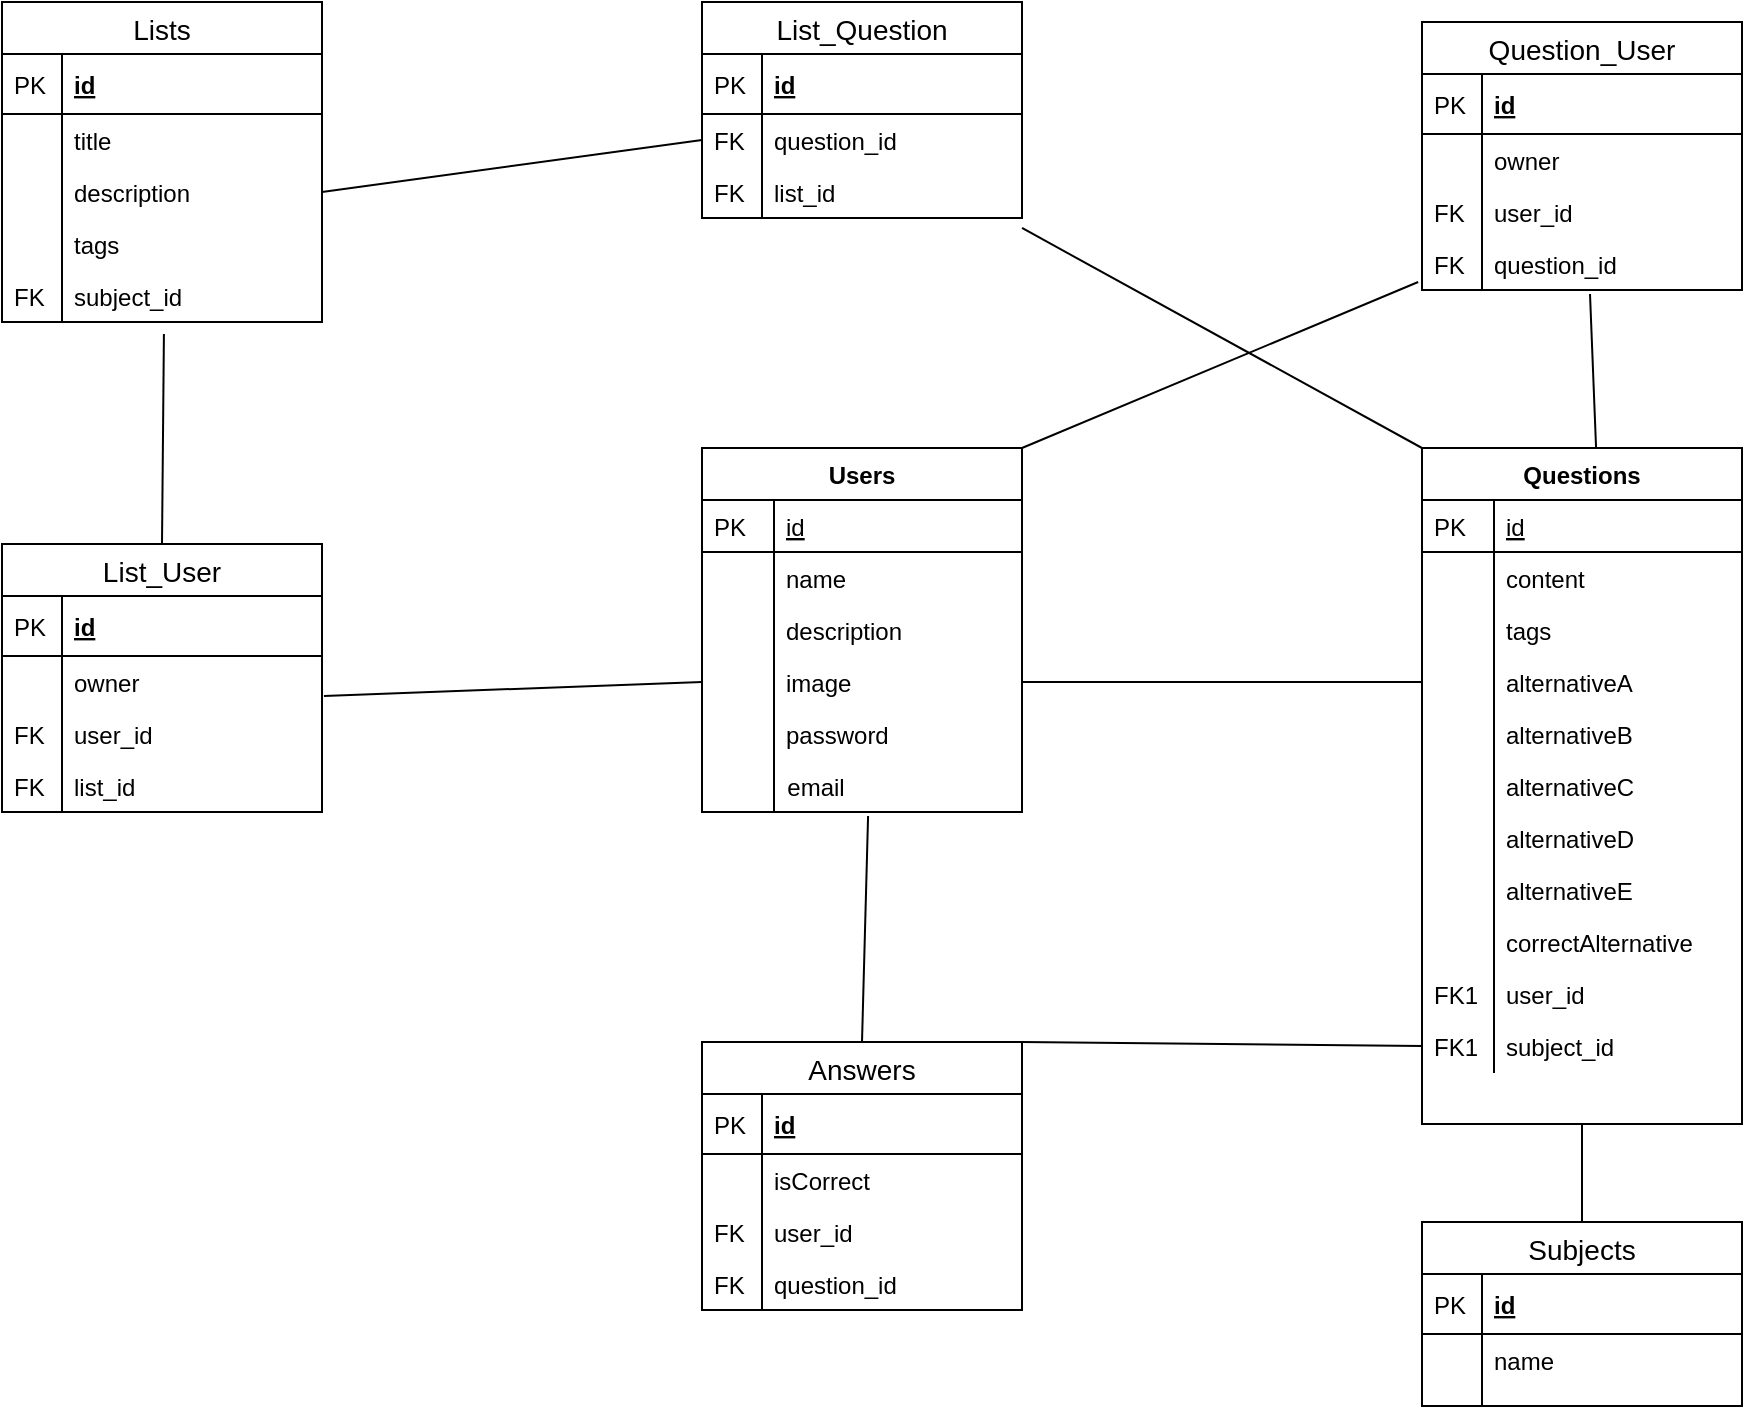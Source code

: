 <mxfile version="13.1.5" type="device"><diagram id="C5RBs43oDa-KdzZeNtuy" name="Page-1"><mxGraphModel dx="1662" dy="762" grid="1" gridSize="10" guides="1" tooltips="1" connect="1" arrows="1" fold="1" page="1" pageScale="1" pageWidth="1169" pageHeight="827" math="0" shadow="0"><root><mxCell id="WIyWlLk6GJQsqaUBKTNV-0"/><mxCell id="WIyWlLk6GJQsqaUBKTNV-1" parent="WIyWlLk6GJQsqaUBKTNV-0"/><mxCell id="l1kX9zANXot7L7hKDxYi-64" value="" style="endArrow=none;html=1;entryX=0;entryY=0.5;entryDx=0;entryDy=0;exitX=0.5;exitY=0;exitDx=0;exitDy=0;strokeColor=none;" parent="WIyWlLk6GJQsqaUBKTNV-1" source="zkfFHV4jXpPFQw0GAbJ--51" target="l1kX9zANXot7L7hKDxYi-34" edge="1"><mxGeometry width="50" height="50" relative="1" as="geometry"><mxPoint x="360" y="270" as="sourcePoint"/><mxPoint x="410" y="220" as="targetPoint"/><Array as="points"><mxPoint x="370" y="155"/></Array></mxGeometry></mxCell><mxCell id="zkfFHV4jXpPFQw0GAbJ--51" value="Users" style="swimlane;fontStyle=1;childLayout=stackLayout;horizontal=1;startSize=26;horizontalStack=0;resizeParent=1;resizeLast=0;collapsible=1;marginBottom=0;rounded=0;shadow=0;strokeWidth=1;" parent="WIyWlLk6GJQsqaUBKTNV-1" vertex="1"><mxGeometry x="500" y="323" width="160" height="182" as="geometry"><mxRectangle x="160" y="270" width="160" height="26" as="alternateBounds"/></mxGeometry></mxCell><mxCell id="zkfFHV4jXpPFQw0GAbJ--52" value="id" style="shape=partialRectangle;top=0;left=0;right=0;bottom=1;align=left;verticalAlign=top;fillColor=none;spacingLeft=40;spacingRight=4;overflow=hidden;rotatable=0;points=[[0,0.5],[1,0.5]];portConstraint=eastwest;dropTarget=0;rounded=0;shadow=0;strokeWidth=1;fontStyle=4" parent="zkfFHV4jXpPFQw0GAbJ--51" vertex="1"><mxGeometry y="26" width="160" height="26" as="geometry"/></mxCell><mxCell id="zkfFHV4jXpPFQw0GAbJ--53" value="PK" style="shape=partialRectangle;top=0;left=0;bottom=0;fillColor=none;align=left;verticalAlign=top;spacingLeft=4;spacingRight=4;overflow=hidden;rotatable=0;points=[];portConstraint=eastwest;part=1;" parent="zkfFHV4jXpPFQw0GAbJ--52" vertex="1" connectable="0"><mxGeometry width="36" height="26" as="geometry"/></mxCell><mxCell id="zkfFHV4jXpPFQw0GAbJ--54" value="name" style="shape=partialRectangle;top=0;left=0;right=0;bottom=0;align=left;verticalAlign=top;fillColor=none;spacingLeft=40;spacingRight=4;overflow=hidden;rotatable=0;points=[[0,0.5],[1,0.5]];portConstraint=eastwest;dropTarget=0;rounded=0;shadow=0;strokeWidth=1;" parent="zkfFHV4jXpPFQw0GAbJ--51" vertex="1"><mxGeometry y="52" width="160" height="26" as="geometry"/></mxCell><mxCell id="zkfFHV4jXpPFQw0GAbJ--55" value="" style="shape=partialRectangle;top=0;left=0;bottom=0;fillColor=none;align=left;verticalAlign=top;spacingLeft=4;spacingRight=4;overflow=hidden;rotatable=0;points=[];portConstraint=eastwest;part=1;" parent="zkfFHV4jXpPFQw0GAbJ--54" vertex="1" connectable="0"><mxGeometry width="36" height="26" as="geometry"/></mxCell><mxCell id="IZVUcr8gzQXQhe-Fr5r0-2" value="description" style="shape=partialRectangle;top=0;left=0;right=0;bottom=0;align=left;verticalAlign=top;fillColor=none;spacingLeft=40;spacingRight=4;overflow=hidden;rotatable=0;points=[[0,0.5],[1,0.5]];portConstraint=eastwest;dropTarget=0;rounded=0;shadow=0;strokeWidth=1;" parent="zkfFHV4jXpPFQw0GAbJ--51" vertex="1"><mxGeometry y="78" width="160" height="26" as="geometry"/></mxCell><mxCell id="IZVUcr8gzQXQhe-Fr5r0-3" value="" style="shape=partialRectangle;top=0;left=0;bottom=0;fillColor=none;align=left;verticalAlign=top;spacingLeft=4;spacingRight=4;overflow=hidden;rotatable=0;points=[];portConstraint=eastwest;part=1;" parent="IZVUcr8gzQXQhe-Fr5r0-2" vertex="1" connectable="0"><mxGeometry width="36" height="26" as="geometry"/></mxCell><mxCell id="IZVUcr8gzQXQhe-Fr5r0-4" value="image&#10;" style="shape=partialRectangle;top=0;left=0;right=0;bottom=0;align=left;verticalAlign=top;fillColor=none;spacingLeft=40;spacingRight=4;overflow=hidden;rotatable=0;points=[[0,0.5],[1,0.5]];portConstraint=eastwest;dropTarget=0;rounded=0;shadow=0;strokeWidth=1;" parent="zkfFHV4jXpPFQw0GAbJ--51" vertex="1"><mxGeometry y="104" width="160" height="26" as="geometry"/></mxCell><mxCell id="IZVUcr8gzQXQhe-Fr5r0-5" value="" style="shape=partialRectangle;top=0;left=0;bottom=0;fillColor=none;align=left;verticalAlign=top;spacingLeft=4;spacingRight=4;overflow=hidden;rotatable=0;points=[];portConstraint=eastwest;part=1;" parent="IZVUcr8gzQXQhe-Fr5r0-4" vertex="1" connectable="0"><mxGeometry width="36" height="26" as="geometry"/></mxCell><mxCell id="IZVUcr8gzQXQhe-Fr5r0-0" value="password" style="shape=partialRectangle;top=0;left=0;right=0;bottom=0;align=left;verticalAlign=top;fillColor=none;spacingLeft=40;spacingRight=4;overflow=hidden;rotatable=0;points=[[0,0.5],[1,0.5]];portConstraint=eastwest;dropTarget=0;rounded=0;shadow=0;strokeWidth=1;" parent="zkfFHV4jXpPFQw0GAbJ--51" vertex="1"><mxGeometry y="130" width="160" height="26" as="geometry"/></mxCell><mxCell id="IZVUcr8gzQXQhe-Fr5r0-1" value="" style="shape=partialRectangle;top=0;left=0;bottom=0;fillColor=none;align=left;verticalAlign=top;spacingLeft=4;spacingRight=4;overflow=hidden;rotatable=0;points=[];portConstraint=eastwest;part=1;" parent="IZVUcr8gzQXQhe-Fr5r0-0" vertex="1" connectable="0"><mxGeometry width="36" height="26" as="geometry"/></mxCell><mxCell id="l1kX9zANXot7L7hKDxYi-11" value="  email&#10;" style="shape=partialRectangle;top=0;left=0;right=0;bottom=0;align=left;verticalAlign=top;fillColor=none;spacingLeft=34;spacingRight=4;overflow=hidden;rotatable=0;points=[[0,0.5],[1,0.5]];portConstraint=eastwest;dropTarget=0;fontSize=12;" parent="zkfFHV4jXpPFQw0GAbJ--51" vertex="1"><mxGeometry y="156" width="160" height="26" as="geometry"/></mxCell><mxCell id="l1kX9zANXot7L7hKDxYi-12" value="" style="shape=partialRectangle;top=0;left=0;bottom=0;fillColor=none;align=left;verticalAlign=top;spacingLeft=4;spacingRight=4;overflow=hidden;rotatable=0;points=[];portConstraint=eastwest;part=1;fontSize=12;" parent="l1kX9zANXot7L7hKDxYi-11" vertex="1" connectable="0"><mxGeometry width="36" height="26" as="geometry"/></mxCell><mxCell id="zkfFHV4jXpPFQw0GAbJ--56" value="Questions" style="swimlane;fontStyle=1;childLayout=stackLayout;horizontal=1;startSize=26;horizontalStack=0;resizeParent=1;resizeLast=0;collapsible=1;marginBottom=0;rounded=0;shadow=0;strokeWidth=1;" parent="WIyWlLk6GJQsqaUBKTNV-1" vertex="1"><mxGeometry x="860" y="323" width="160" height="338" as="geometry"><mxRectangle x="400" y="270" width="160" height="26" as="alternateBounds"/></mxGeometry></mxCell><mxCell id="zkfFHV4jXpPFQw0GAbJ--57" value="id&#10;" style="shape=partialRectangle;top=0;left=0;right=0;bottom=1;align=left;verticalAlign=top;fillColor=none;spacingLeft=40;spacingRight=4;overflow=hidden;rotatable=0;points=[[0,0.5],[1,0.5]];portConstraint=eastwest;dropTarget=0;rounded=0;shadow=0;strokeWidth=1;fontStyle=4" parent="zkfFHV4jXpPFQw0GAbJ--56" vertex="1"><mxGeometry y="26" width="160" height="26" as="geometry"/></mxCell><mxCell id="zkfFHV4jXpPFQw0GAbJ--58" value="PK" style="shape=partialRectangle;top=0;left=0;bottom=0;fillColor=none;align=left;verticalAlign=top;spacingLeft=4;spacingRight=4;overflow=hidden;rotatable=0;points=[];portConstraint=eastwest;part=1;" parent="zkfFHV4jXpPFQw0GAbJ--57" vertex="1" connectable="0"><mxGeometry width="36" height="26" as="geometry"/></mxCell><mxCell id="l1kX9zANXot7L7hKDxYi-13" value="content&#10;" style="shape=partialRectangle;top=0;left=0;right=0;bottom=0;align=left;verticalAlign=top;fillColor=none;spacingLeft=40;spacingRight=4;overflow=hidden;rotatable=0;points=[[0,0.5],[1,0.5]];portConstraint=eastwest;dropTarget=0;rounded=0;shadow=0;strokeWidth=1;" parent="zkfFHV4jXpPFQw0GAbJ--56" vertex="1"><mxGeometry y="52" width="160" height="26" as="geometry"/></mxCell><mxCell id="l1kX9zANXot7L7hKDxYi-14" value="" style="shape=partialRectangle;top=0;left=0;bottom=0;fillColor=none;align=left;verticalAlign=top;spacingLeft=4;spacingRight=4;overflow=hidden;rotatable=0;points=[];portConstraint=eastwest;part=1;" parent="l1kX9zANXot7L7hKDxYi-13" vertex="1" connectable="0"><mxGeometry width="36" height="26" as="geometry"/></mxCell><mxCell id="l1kX9zANXot7L7hKDxYi-83" value="tags" style="shape=partialRectangle;top=0;left=0;right=0;bottom=0;align=left;verticalAlign=top;fillColor=none;spacingLeft=40;spacingRight=4;overflow=hidden;rotatable=0;points=[[0,0.5],[1,0.5]];portConstraint=eastwest;dropTarget=0;rounded=0;shadow=0;strokeWidth=1;" parent="zkfFHV4jXpPFQw0GAbJ--56" vertex="1"><mxGeometry y="78" width="160" height="26" as="geometry"/></mxCell><mxCell id="l1kX9zANXot7L7hKDxYi-84" value="" style="shape=partialRectangle;top=0;left=0;bottom=0;fillColor=none;align=left;verticalAlign=top;spacingLeft=4;spacingRight=4;overflow=hidden;rotatable=0;points=[];portConstraint=eastwest;part=1;" parent="l1kX9zANXot7L7hKDxYi-83" vertex="1" connectable="0"><mxGeometry width="36" height="26" as="geometry"/></mxCell><mxCell id="l1kX9zANXot7L7hKDxYi-15" value="alternativeA&#10;" style="shape=partialRectangle;top=0;left=0;right=0;bottom=0;align=left;verticalAlign=top;fillColor=none;spacingLeft=40;spacingRight=4;overflow=hidden;rotatable=0;points=[[0,0.5],[1,0.5]];portConstraint=eastwest;dropTarget=0;rounded=0;shadow=0;strokeWidth=1;" parent="zkfFHV4jXpPFQw0GAbJ--56" vertex="1"><mxGeometry y="104" width="160" height="26" as="geometry"/></mxCell><mxCell id="l1kX9zANXot7L7hKDxYi-16" value="" style="shape=partialRectangle;top=0;left=0;bottom=0;fillColor=none;align=left;verticalAlign=top;spacingLeft=4;spacingRight=4;overflow=hidden;rotatable=0;points=[];portConstraint=eastwest;part=1;" parent="l1kX9zANXot7L7hKDxYi-15" vertex="1" connectable="0"><mxGeometry width="36" height="26" as="geometry"/></mxCell><mxCell id="l1kX9zANXot7L7hKDxYi-17" value="alternativeB&#10;&#10;" style="shape=partialRectangle;top=0;left=0;right=0;bottom=0;align=left;verticalAlign=top;fillColor=none;spacingLeft=40;spacingRight=4;overflow=hidden;rotatable=0;points=[[0,0.5],[1,0.5]];portConstraint=eastwest;dropTarget=0;rounded=0;shadow=0;strokeWidth=1;" parent="zkfFHV4jXpPFQw0GAbJ--56" vertex="1"><mxGeometry y="130" width="160" height="26" as="geometry"/></mxCell><mxCell id="l1kX9zANXot7L7hKDxYi-18" value="" style="shape=partialRectangle;top=0;left=0;bottom=0;fillColor=none;align=left;verticalAlign=top;spacingLeft=4;spacingRight=4;overflow=hidden;rotatable=0;points=[];portConstraint=eastwest;part=1;" parent="l1kX9zANXot7L7hKDxYi-17" vertex="1" connectable="0"><mxGeometry width="36" height="26" as="geometry"/></mxCell><mxCell id="l1kX9zANXot7L7hKDxYi-19" value="alternativeC&#10;" style="shape=partialRectangle;top=0;left=0;right=0;bottom=0;align=left;verticalAlign=top;fillColor=none;spacingLeft=40;spacingRight=4;overflow=hidden;rotatable=0;points=[[0,0.5],[1,0.5]];portConstraint=eastwest;dropTarget=0;rounded=0;shadow=0;strokeWidth=1;" parent="zkfFHV4jXpPFQw0GAbJ--56" vertex="1"><mxGeometry y="156" width="160" height="26" as="geometry"/></mxCell><mxCell id="l1kX9zANXot7L7hKDxYi-20" value="" style="shape=partialRectangle;top=0;left=0;bottom=0;fillColor=none;align=left;verticalAlign=top;spacingLeft=4;spacingRight=4;overflow=hidden;rotatable=0;points=[];portConstraint=eastwest;part=1;" parent="l1kX9zANXot7L7hKDxYi-19" vertex="1" connectable="0"><mxGeometry width="36" height="26" as="geometry"/></mxCell><mxCell id="l1kX9zANXot7L7hKDxYi-21" value="alternativeD&#10;&#10;" style="shape=partialRectangle;top=0;left=0;right=0;bottom=0;align=left;verticalAlign=top;fillColor=none;spacingLeft=40;spacingRight=4;overflow=hidden;rotatable=0;points=[[0,0.5],[1,0.5]];portConstraint=eastwest;dropTarget=0;rounded=0;shadow=0;strokeWidth=1;" parent="zkfFHV4jXpPFQw0GAbJ--56" vertex="1"><mxGeometry y="182" width="160" height="26" as="geometry"/></mxCell><mxCell id="l1kX9zANXot7L7hKDxYi-22" value="" style="shape=partialRectangle;top=0;left=0;bottom=0;fillColor=none;align=left;verticalAlign=top;spacingLeft=4;spacingRight=4;overflow=hidden;rotatable=0;points=[];portConstraint=eastwest;part=1;" parent="l1kX9zANXot7L7hKDxYi-21" vertex="1" connectable="0"><mxGeometry width="36" height="26" as="geometry"/></mxCell><mxCell id="l1kX9zANXot7L7hKDxYi-23" value="alternativeE&#10;&#10;" style="shape=partialRectangle;top=0;left=0;right=0;bottom=0;align=left;verticalAlign=top;fillColor=none;spacingLeft=40;spacingRight=4;overflow=hidden;rotatable=0;points=[[0,0.5],[1,0.5]];portConstraint=eastwest;dropTarget=0;rounded=0;shadow=0;strokeWidth=1;" parent="zkfFHV4jXpPFQw0GAbJ--56" vertex="1"><mxGeometry y="208" width="160" height="26" as="geometry"/></mxCell><mxCell id="l1kX9zANXot7L7hKDxYi-24" value="" style="shape=partialRectangle;top=0;left=0;bottom=0;fillColor=none;align=left;verticalAlign=top;spacingLeft=4;spacingRight=4;overflow=hidden;rotatable=0;points=[];portConstraint=eastwest;part=1;" parent="l1kX9zANXot7L7hKDxYi-23" vertex="1" connectable="0"><mxGeometry width="36" height="26" as="geometry"/></mxCell><mxCell id="l1kX9zANXot7L7hKDxYi-25" value="correctAlternative&#10;" style="shape=partialRectangle;top=0;left=0;right=0;bottom=0;align=left;verticalAlign=top;fillColor=none;spacingLeft=40;spacingRight=4;overflow=hidden;rotatable=0;points=[[0,0.5],[1,0.5]];portConstraint=eastwest;dropTarget=0;rounded=0;shadow=0;strokeWidth=1;" parent="zkfFHV4jXpPFQw0GAbJ--56" vertex="1"><mxGeometry y="234" width="160" height="26" as="geometry"/></mxCell><mxCell id="l1kX9zANXot7L7hKDxYi-26" value="" style="shape=partialRectangle;top=0;left=0;bottom=0;fillColor=none;align=left;verticalAlign=top;spacingLeft=4;spacingRight=4;overflow=hidden;rotatable=0;points=[];portConstraint=eastwest;part=1;" parent="l1kX9zANXot7L7hKDxYi-25" vertex="1" connectable="0"><mxGeometry width="36" height="26" as="geometry"/></mxCell><mxCell id="zkfFHV4jXpPFQw0GAbJ--59" value="user_id&#10;" style="shape=partialRectangle;top=0;left=0;right=0;bottom=0;align=left;verticalAlign=top;fillColor=none;spacingLeft=40;spacingRight=4;overflow=hidden;rotatable=0;points=[[0,0.5],[1,0.5]];portConstraint=eastwest;dropTarget=0;rounded=0;shadow=0;strokeWidth=1;" parent="zkfFHV4jXpPFQw0GAbJ--56" vertex="1"><mxGeometry y="260" width="160" height="26" as="geometry"/></mxCell><mxCell id="zkfFHV4jXpPFQw0GAbJ--60" value="FK1" style="shape=partialRectangle;top=0;left=0;bottom=0;fillColor=none;align=left;verticalAlign=top;spacingLeft=4;spacingRight=4;overflow=hidden;rotatable=0;points=[];portConstraint=eastwest;part=1;" parent="zkfFHV4jXpPFQw0GAbJ--59" vertex="1" connectable="0"><mxGeometry width="36" height="26" as="geometry"/></mxCell><mxCell id="l1kX9zANXot7L7hKDxYi-49" value="subject_id&#10;" style="shape=partialRectangle;top=0;left=0;right=0;bottom=0;align=left;verticalAlign=top;fillColor=none;spacingLeft=40;spacingRight=4;overflow=hidden;rotatable=0;points=[[0,0.5],[1,0.5]];portConstraint=eastwest;dropTarget=0;rounded=0;shadow=0;strokeWidth=1;" parent="zkfFHV4jXpPFQw0GAbJ--56" vertex="1"><mxGeometry y="286" width="160" height="26" as="geometry"/></mxCell><mxCell id="l1kX9zANXot7L7hKDxYi-50" value="FK1" style="shape=partialRectangle;top=0;left=0;bottom=0;fillColor=none;align=left;verticalAlign=top;spacingLeft=4;spacingRight=4;overflow=hidden;rotatable=0;points=[];portConstraint=eastwest;part=1;" parent="l1kX9zANXot7L7hKDxYi-49" vertex="1" connectable="0"><mxGeometry width="36" height="26" as="geometry"/></mxCell><mxCell id="l1kX9zANXot7L7hKDxYi-38" value="Subjects" style="swimlane;fontStyle=0;childLayout=stackLayout;horizontal=1;startSize=26;horizontalStack=0;resizeParent=1;resizeParentMax=0;resizeLast=0;collapsible=1;marginBottom=0;align=center;fontSize=14;" parent="WIyWlLk6GJQsqaUBKTNV-1" vertex="1"><mxGeometry x="860" y="710" width="160" height="92" as="geometry"><mxRectangle x="150" y="480" width="90" height="26" as="alternateBounds"/></mxGeometry></mxCell><mxCell id="l1kX9zANXot7L7hKDxYi-39" value="id" style="shape=partialRectangle;top=0;left=0;right=0;bottom=1;align=left;verticalAlign=middle;fillColor=none;spacingLeft=34;spacingRight=4;overflow=hidden;rotatable=0;points=[[0,0.5],[1,0.5]];portConstraint=eastwest;dropTarget=0;fontStyle=5;fontSize=12;" parent="l1kX9zANXot7L7hKDxYi-38" vertex="1"><mxGeometry y="26" width="160" height="30" as="geometry"/></mxCell><mxCell id="l1kX9zANXot7L7hKDxYi-40" value="PK" style="shape=partialRectangle;top=0;left=0;bottom=0;fillColor=none;align=left;verticalAlign=middle;spacingLeft=4;spacingRight=4;overflow=hidden;rotatable=0;points=[];portConstraint=eastwest;part=1;fontSize=12;" parent="l1kX9zANXot7L7hKDxYi-39" vertex="1" connectable="0"><mxGeometry width="30" height="30" as="geometry"/></mxCell><mxCell id="l1kX9zANXot7L7hKDxYi-41" value="name" style="shape=partialRectangle;top=0;left=0;right=0;bottom=0;align=left;verticalAlign=top;fillColor=none;spacingLeft=34;spacingRight=4;overflow=hidden;rotatable=0;points=[[0,0.5],[1,0.5]];portConstraint=eastwest;dropTarget=0;fontSize=12;" parent="l1kX9zANXot7L7hKDxYi-38" vertex="1"><mxGeometry y="56" width="160" height="26" as="geometry"/></mxCell><mxCell id="l1kX9zANXot7L7hKDxYi-42" value="" style="shape=partialRectangle;top=0;left=0;bottom=0;fillColor=none;align=left;verticalAlign=top;spacingLeft=4;spacingRight=4;overflow=hidden;rotatable=0;points=[];portConstraint=eastwest;part=1;fontSize=12;" parent="l1kX9zANXot7L7hKDxYi-41" vertex="1" connectable="0"><mxGeometry width="30" height="26" as="geometry"/></mxCell><mxCell id="l1kX9zANXot7L7hKDxYi-47" value="" style="shape=partialRectangle;top=0;left=0;right=0;bottom=0;align=left;verticalAlign=top;fillColor=none;spacingLeft=34;spacingRight=4;overflow=hidden;rotatable=0;points=[[0,0.5],[1,0.5]];portConstraint=eastwest;dropTarget=0;fontSize=12;" parent="l1kX9zANXot7L7hKDxYi-38" vertex="1"><mxGeometry y="82" width="160" height="10" as="geometry"/></mxCell><mxCell id="l1kX9zANXot7L7hKDxYi-48" value="" style="shape=partialRectangle;top=0;left=0;bottom=0;fillColor=none;align=left;verticalAlign=top;spacingLeft=4;spacingRight=4;overflow=hidden;rotatable=0;points=[];portConstraint=eastwest;part=1;fontSize=12;" parent="l1kX9zANXot7L7hKDxYi-47" vertex="1" connectable="0"><mxGeometry width="30" height="10" as="geometry"/></mxCell><mxCell id="l1kX9zANXot7L7hKDxYi-27" value="Lists" style="swimlane;fontStyle=0;childLayout=stackLayout;horizontal=1;startSize=26;horizontalStack=0;resizeParent=1;resizeParentMax=0;resizeLast=0;collapsible=1;marginBottom=0;align=center;fontSize=14;" parent="WIyWlLk6GJQsqaUBKTNV-1" vertex="1"><mxGeometry x="150" y="100" width="160" height="160" as="geometry"><mxRectangle x="400" y="50" width="60" height="26" as="alternateBounds"/></mxGeometry></mxCell><mxCell id="l1kX9zANXot7L7hKDxYi-28" value="id" style="shape=partialRectangle;top=0;left=0;right=0;bottom=1;align=left;verticalAlign=middle;fillColor=none;spacingLeft=34;spacingRight=4;overflow=hidden;rotatable=0;points=[[0,0.5],[1,0.5]];portConstraint=eastwest;dropTarget=0;fontStyle=5;fontSize=12;" parent="l1kX9zANXot7L7hKDxYi-27" vertex="1"><mxGeometry y="26" width="160" height="30" as="geometry"/></mxCell><mxCell id="l1kX9zANXot7L7hKDxYi-29" value="PK" style="shape=partialRectangle;top=0;left=0;bottom=0;fillColor=none;align=left;verticalAlign=middle;spacingLeft=4;spacingRight=4;overflow=hidden;rotatable=0;points=[];portConstraint=eastwest;part=1;fontSize=12;" parent="l1kX9zANXot7L7hKDxYi-28" vertex="1" connectable="0"><mxGeometry width="30" height="30" as="geometry"/></mxCell><mxCell id="l1kX9zANXot7L7hKDxYi-32" value="title" style="shape=partialRectangle;top=0;left=0;right=0;bottom=0;align=left;verticalAlign=top;fillColor=none;spacingLeft=34;spacingRight=4;overflow=hidden;rotatable=0;points=[[0,0.5],[1,0.5]];portConstraint=eastwest;dropTarget=0;fontSize=12;" parent="l1kX9zANXot7L7hKDxYi-27" vertex="1"><mxGeometry y="56" width="160" height="26" as="geometry"/></mxCell><mxCell id="l1kX9zANXot7L7hKDxYi-33" value="" style="shape=partialRectangle;top=0;left=0;bottom=0;fillColor=none;align=left;verticalAlign=top;spacingLeft=4;spacingRight=4;overflow=hidden;rotatable=0;points=[];portConstraint=eastwest;part=1;fontSize=12;" parent="l1kX9zANXot7L7hKDxYi-32" vertex="1" connectable="0"><mxGeometry width="30" height="26" as="geometry"/></mxCell><mxCell id="l1kX9zANXot7L7hKDxYi-34" value="description" style="shape=partialRectangle;top=0;left=0;right=0;bottom=0;align=left;verticalAlign=top;fillColor=none;spacingLeft=34;spacingRight=4;overflow=hidden;rotatable=0;points=[[0,0.5],[1,0.5]];portConstraint=eastwest;dropTarget=0;fontSize=12;" parent="l1kX9zANXot7L7hKDxYi-27" vertex="1"><mxGeometry y="82" width="160" height="26" as="geometry"/></mxCell><mxCell id="l1kX9zANXot7L7hKDxYi-35" value="" style="shape=partialRectangle;top=0;left=0;bottom=0;fillColor=none;align=left;verticalAlign=top;spacingLeft=4;spacingRight=4;overflow=hidden;rotatable=0;points=[];portConstraint=eastwest;part=1;fontSize=12;" parent="l1kX9zANXot7L7hKDxYi-34" vertex="1" connectable="0"><mxGeometry width="30" height="26" as="geometry"/></mxCell><mxCell id="l1kX9zANXot7L7hKDxYi-81" value="tags" style="shape=partialRectangle;top=0;left=0;right=0;bottom=0;align=left;verticalAlign=top;fillColor=none;spacingLeft=34;spacingRight=4;overflow=hidden;rotatable=0;points=[[0,0.5],[1,0.5]];portConstraint=eastwest;dropTarget=0;fontSize=12;" parent="l1kX9zANXot7L7hKDxYi-27" vertex="1"><mxGeometry y="108" width="160" height="26" as="geometry"/></mxCell><mxCell id="l1kX9zANXot7L7hKDxYi-82" value="" style="shape=partialRectangle;top=0;left=0;bottom=0;fillColor=none;align=left;verticalAlign=top;spacingLeft=4;spacingRight=4;overflow=hidden;rotatable=0;points=[];portConstraint=eastwest;part=1;fontSize=12;" parent="l1kX9zANXot7L7hKDxYi-81" vertex="1" connectable="0"><mxGeometry width="30" height="26" as="geometry"/></mxCell><mxCell id="l1kX9zANXot7L7hKDxYi-53" value="subject_id" style="shape=partialRectangle;top=0;left=0;right=0;bottom=0;align=left;verticalAlign=top;fillColor=none;spacingLeft=34;spacingRight=4;overflow=hidden;rotatable=0;points=[[0,0.5],[1,0.5]];portConstraint=eastwest;dropTarget=0;fontSize=12;" parent="l1kX9zANXot7L7hKDxYi-27" vertex="1"><mxGeometry y="134" width="160" height="26" as="geometry"/></mxCell><mxCell id="l1kX9zANXot7L7hKDxYi-54" value="FK" style="shape=partialRectangle;top=0;left=0;bottom=0;fillColor=none;align=left;verticalAlign=top;spacingLeft=4;spacingRight=4;overflow=hidden;rotatable=0;points=[];portConstraint=eastwest;part=1;fontSize=12;" parent="l1kX9zANXot7L7hKDxYi-53" vertex="1" connectable="0"><mxGeometry width="30" height="26" as="geometry"/></mxCell><mxCell id="IZVUcr8gzQXQhe-Fr5r0-32" value="Question_User" style="swimlane;fontStyle=0;childLayout=stackLayout;horizontal=1;startSize=26;horizontalStack=0;resizeParent=1;resizeParentMax=0;resizeLast=0;collapsible=1;marginBottom=0;align=center;fontSize=14;" parent="WIyWlLk6GJQsqaUBKTNV-1" vertex="1"><mxGeometry x="860" y="110" width="160" height="134" as="geometry"><mxRectangle x="400" y="50" width="60" height="26" as="alternateBounds"/></mxGeometry></mxCell><mxCell id="IZVUcr8gzQXQhe-Fr5r0-33" value="id" style="shape=partialRectangle;top=0;left=0;right=0;bottom=1;align=left;verticalAlign=middle;fillColor=none;spacingLeft=34;spacingRight=4;overflow=hidden;rotatable=0;points=[[0,0.5],[1,0.5]];portConstraint=eastwest;dropTarget=0;fontStyle=5;fontSize=12;" parent="IZVUcr8gzQXQhe-Fr5r0-32" vertex="1"><mxGeometry y="26" width="160" height="30" as="geometry"/></mxCell><mxCell id="IZVUcr8gzQXQhe-Fr5r0-34" value="PK" style="shape=partialRectangle;top=0;left=0;bottom=0;fillColor=none;align=left;verticalAlign=middle;spacingLeft=4;spacingRight=4;overflow=hidden;rotatable=0;points=[];portConstraint=eastwest;part=1;fontSize=12;" parent="IZVUcr8gzQXQhe-Fr5r0-33" vertex="1" connectable="0"><mxGeometry width="30" height="30" as="geometry"/></mxCell><mxCell id="IZVUcr8gzQXQhe-Fr5r0-35" value="owner" style="shape=partialRectangle;top=0;left=0;right=0;bottom=0;align=left;verticalAlign=top;fillColor=none;spacingLeft=34;spacingRight=4;overflow=hidden;rotatable=0;points=[[0,0.5],[1,0.5]];portConstraint=eastwest;dropTarget=0;fontSize=12;" parent="IZVUcr8gzQXQhe-Fr5r0-32" vertex="1"><mxGeometry y="56" width="160" height="26" as="geometry"/></mxCell><mxCell id="IZVUcr8gzQXQhe-Fr5r0-36" value="" style="shape=partialRectangle;top=0;left=0;bottom=0;fillColor=none;align=left;verticalAlign=top;spacingLeft=4;spacingRight=4;overflow=hidden;rotatable=0;points=[];portConstraint=eastwest;part=1;fontSize=12;" parent="IZVUcr8gzQXQhe-Fr5r0-35" vertex="1" connectable="0"><mxGeometry width="30" height="26" as="geometry"/></mxCell><mxCell id="IZVUcr8gzQXQhe-Fr5r0-37" value="user_id" style="shape=partialRectangle;top=0;left=0;right=0;bottom=0;align=left;verticalAlign=top;fillColor=none;spacingLeft=34;spacingRight=4;overflow=hidden;rotatable=0;points=[[0,0.5],[1,0.5]];portConstraint=eastwest;dropTarget=0;fontSize=12;" parent="IZVUcr8gzQXQhe-Fr5r0-32" vertex="1"><mxGeometry y="82" width="160" height="26" as="geometry"/></mxCell><mxCell id="IZVUcr8gzQXQhe-Fr5r0-38" value="FK" style="shape=partialRectangle;top=0;left=0;bottom=0;fillColor=none;align=left;verticalAlign=top;spacingLeft=4;spacingRight=4;overflow=hidden;rotatable=0;points=[];portConstraint=eastwest;part=1;fontSize=12;" parent="IZVUcr8gzQXQhe-Fr5r0-37" vertex="1" connectable="0"><mxGeometry width="30" height="26" as="geometry"/></mxCell><mxCell id="IZVUcr8gzQXQhe-Fr5r0-39" value="question_id" style="shape=partialRectangle;top=0;left=0;right=0;bottom=0;align=left;verticalAlign=top;fillColor=none;spacingLeft=34;spacingRight=4;overflow=hidden;rotatable=0;points=[[0,0.5],[1,0.5]];portConstraint=eastwest;dropTarget=0;fontSize=12;" parent="IZVUcr8gzQXQhe-Fr5r0-32" vertex="1"><mxGeometry y="108" width="160" height="26" as="geometry"/></mxCell><mxCell id="IZVUcr8gzQXQhe-Fr5r0-40" value="FK" style="shape=partialRectangle;top=0;left=0;bottom=0;fillColor=none;align=left;verticalAlign=top;spacingLeft=4;spacingRight=4;overflow=hidden;rotatable=0;points=[];portConstraint=eastwest;part=1;fontSize=12;" parent="IZVUcr8gzQXQhe-Fr5r0-39" vertex="1" connectable="0"><mxGeometry width="30" height="26" as="geometry"/></mxCell><mxCell id="l1kX9zANXot7L7hKDxYi-68" value="List_Question" style="swimlane;fontStyle=0;childLayout=stackLayout;horizontal=1;startSize=26;horizontalStack=0;resizeParent=1;resizeParentMax=0;resizeLast=0;collapsible=1;marginBottom=0;align=center;fontSize=14;" parent="WIyWlLk6GJQsqaUBKTNV-1" vertex="1"><mxGeometry x="500" y="100" width="160" height="108" as="geometry"><mxRectangle x="110" y="280" width="60" height="26" as="alternateBounds"/></mxGeometry></mxCell><mxCell id="l1kX9zANXot7L7hKDxYi-69" value="id" style="shape=partialRectangle;top=0;left=0;right=0;bottom=1;align=left;verticalAlign=middle;fillColor=none;spacingLeft=34;spacingRight=4;overflow=hidden;rotatable=0;points=[[0,0.5],[1,0.5]];portConstraint=eastwest;dropTarget=0;fontStyle=5;fontSize=12;" parent="l1kX9zANXot7L7hKDxYi-68" vertex="1"><mxGeometry y="26" width="160" height="30" as="geometry"/></mxCell><mxCell id="l1kX9zANXot7L7hKDxYi-70" value="PK" style="shape=partialRectangle;top=0;left=0;bottom=0;fillColor=none;align=left;verticalAlign=middle;spacingLeft=4;spacingRight=4;overflow=hidden;rotatable=0;points=[];portConstraint=eastwest;part=1;fontSize=12;" parent="l1kX9zANXot7L7hKDxYi-69" vertex="1" connectable="0"><mxGeometry width="30" height="30" as="geometry"/></mxCell><mxCell id="l1kX9zANXot7L7hKDxYi-75" value="question_id" style="shape=partialRectangle;top=0;left=0;right=0;bottom=0;align=left;verticalAlign=top;fillColor=none;spacingLeft=34;spacingRight=4;overflow=hidden;rotatable=0;points=[[0,0.5],[1,0.5]];portConstraint=eastwest;dropTarget=0;fontSize=12;" parent="l1kX9zANXot7L7hKDxYi-68" vertex="1"><mxGeometry y="56" width="160" height="26" as="geometry"/></mxCell><mxCell id="l1kX9zANXot7L7hKDxYi-76" value="FK" style="shape=partialRectangle;top=0;left=0;bottom=0;fillColor=none;align=left;verticalAlign=top;spacingLeft=4;spacingRight=4;overflow=hidden;rotatable=0;points=[];portConstraint=eastwest;part=1;fontSize=12;" parent="l1kX9zANXot7L7hKDxYi-75" vertex="1" connectable="0"><mxGeometry width="30" height="26" as="geometry"/></mxCell><mxCell id="l1kX9zANXot7L7hKDxYi-77" value="list_id" style="shape=partialRectangle;top=0;left=0;right=0;bottom=0;align=left;verticalAlign=top;fillColor=none;spacingLeft=34;spacingRight=4;overflow=hidden;rotatable=0;points=[[0,0.5],[1,0.5]];portConstraint=eastwest;dropTarget=0;fontSize=12;" parent="l1kX9zANXot7L7hKDxYi-68" vertex="1"><mxGeometry y="82" width="160" height="26" as="geometry"/></mxCell><mxCell id="l1kX9zANXot7L7hKDxYi-78" value="FK" style="shape=partialRectangle;top=0;left=0;bottom=0;fillColor=none;align=left;verticalAlign=top;spacingLeft=4;spacingRight=4;overflow=hidden;rotatable=0;points=[];portConstraint=eastwest;part=1;fontSize=12;" parent="l1kX9zANXot7L7hKDxYi-77" vertex="1" connectable="0"><mxGeometry width="30" height="26" as="geometry"/></mxCell><mxCell id="IZVUcr8gzQXQhe-Fr5r0-19" value="List_User" style="swimlane;fontStyle=0;childLayout=stackLayout;horizontal=1;startSize=26;horizontalStack=0;resizeParent=1;resizeParentMax=0;resizeLast=0;collapsible=1;marginBottom=0;align=center;fontSize=14;" parent="WIyWlLk6GJQsqaUBKTNV-1" vertex="1"><mxGeometry x="150" y="371" width="160" height="134" as="geometry"><mxRectangle x="400" y="50" width="60" height="26" as="alternateBounds"/></mxGeometry></mxCell><mxCell id="IZVUcr8gzQXQhe-Fr5r0-20" value="id" style="shape=partialRectangle;top=0;left=0;right=0;bottom=1;align=left;verticalAlign=middle;fillColor=none;spacingLeft=34;spacingRight=4;overflow=hidden;rotatable=0;points=[[0,0.5],[1,0.5]];portConstraint=eastwest;dropTarget=0;fontStyle=5;fontSize=12;" parent="IZVUcr8gzQXQhe-Fr5r0-19" vertex="1"><mxGeometry y="26" width="160" height="30" as="geometry"/></mxCell><mxCell id="IZVUcr8gzQXQhe-Fr5r0-21" value="PK" style="shape=partialRectangle;top=0;left=0;bottom=0;fillColor=none;align=left;verticalAlign=middle;spacingLeft=4;spacingRight=4;overflow=hidden;rotatable=0;points=[];portConstraint=eastwest;part=1;fontSize=12;" parent="IZVUcr8gzQXQhe-Fr5r0-20" vertex="1" connectable="0"><mxGeometry width="30" height="30" as="geometry"/></mxCell><mxCell id="IZVUcr8gzQXQhe-Fr5r0-22" value="owner" style="shape=partialRectangle;top=0;left=0;right=0;bottom=0;align=left;verticalAlign=top;fillColor=none;spacingLeft=34;spacingRight=4;overflow=hidden;rotatable=0;points=[[0,0.5],[1,0.5]];portConstraint=eastwest;dropTarget=0;fontSize=12;" parent="IZVUcr8gzQXQhe-Fr5r0-19" vertex="1"><mxGeometry y="56" width="160" height="26" as="geometry"/></mxCell><mxCell id="IZVUcr8gzQXQhe-Fr5r0-23" value="" style="shape=partialRectangle;top=0;left=0;bottom=0;fillColor=none;align=left;verticalAlign=top;spacingLeft=4;spacingRight=4;overflow=hidden;rotatable=0;points=[];portConstraint=eastwest;part=1;fontSize=12;" parent="IZVUcr8gzQXQhe-Fr5r0-22" vertex="1" connectable="0"><mxGeometry width="30" height="26" as="geometry"/></mxCell><mxCell id="IZVUcr8gzQXQhe-Fr5r0-28" value="user_id" style="shape=partialRectangle;top=0;left=0;right=0;bottom=0;align=left;verticalAlign=top;fillColor=none;spacingLeft=34;spacingRight=4;overflow=hidden;rotatable=0;points=[[0,0.5],[1,0.5]];portConstraint=eastwest;dropTarget=0;fontSize=12;" parent="IZVUcr8gzQXQhe-Fr5r0-19" vertex="1"><mxGeometry y="82" width="160" height="26" as="geometry"/></mxCell><mxCell id="IZVUcr8gzQXQhe-Fr5r0-29" value="FK" style="shape=partialRectangle;top=0;left=0;bottom=0;fillColor=none;align=left;verticalAlign=top;spacingLeft=4;spacingRight=4;overflow=hidden;rotatable=0;points=[];portConstraint=eastwest;part=1;fontSize=12;" parent="IZVUcr8gzQXQhe-Fr5r0-28" vertex="1" connectable="0"><mxGeometry width="30" height="26" as="geometry"/></mxCell><mxCell id="IZVUcr8gzQXQhe-Fr5r0-30" value="list_id" style="shape=partialRectangle;top=0;left=0;right=0;bottom=0;align=left;verticalAlign=top;fillColor=none;spacingLeft=34;spacingRight=4;overflow=hidden;rotatable=0;points=[[0,0.5],[1,0.5]];portConstraint=eastwest;dropTarget=0;fontSize=12;" parent="IZVUcr8gzQXQhe-Fr5r0-19" vertex="1"><mxGeometry y="108" width="160" height="26" as="geometry"/></mxCell><mxCell id="IZVUcr8gzQXQhe-Fr5r0-31" value="FK" style="shape=partialRectangle;top=0;left=0;bottom=0;fillColor=none;align=left;verticalAlign=top;spacingLeft=4;spacingRight=4;overflow=hidden;rotatable=0;points=[];portConstraint=eastwest;part=1;fontSize=12;" parent="IZVUcr8gzQXQhe-Fr5r0-30" vertex="1" connectable="0"><mxGeometry width="30" height="26" as="geometry"/></mxCell><mxCell id="IZVUcr8gzQXQhe-Fr5r0-41" value="" style="endArrow=none;html=1;entryX=1;entryY=1.192;entryDx=0;entryDy=0;entryPerimeter=0;exitX=0;exitY=0;exitDx=0;exitDy=0;" parent="WIyWlLk6GJQsqaUBKTNV-1" source="zkfFHV4jXpPFQw0GAbJ--56" target="l1kX9zANXot7L7hKDxYi-77" edge="1"><mxGeometry width="50" height="50" relative="1" as="geometry"><mxPoint x="590" y="320" as="sourcePoint"/><mxPoint x="640" y="270" as="targetPoint"/></mxGeometry></mxCell><mxCell id="IZVUcr8gzQXQhe-Fr5r0-42" value="" style="endArrow=none;html=1;entryX=0.5;entryY=0;entryDx=0;entryDy=0;exitX=0.506;exitY=1.231;exitDx=0;exitDy=0;exitPerimeter=0;" parent="WIyWlLk6GJQsqaUBKTNV-1" source="l1kX9zANXot7L7hKDxYi-53" target="IZVUcr8gzQXQhe-Fr5r0-19" edge="1"><mxGeometry width="50" height="50" relative="1" as="geometry"><mxPoint x="360" y="350" as="sourcePoint"/><mxPoint x="420" y="300" as="targetPoint"/></mxGeometry></mxCell><mxCell id="IZVUcr8gzQXQhe-Fr5r0-43" value="" style="endArrow=none;html=1;exitX=1.006;exitY=0.769;exitDx=0;exitDy=0;exitPerimeter=0;entryX=0;entryY=0.5;entryDx=0;entryDy=0;" parent="WIyWlLk6GJQsqaUBKTNV-1" source="IZVUcr8gzQXQhe-Fr5r0-22" target="IZVUcr8gzQXQhe-Fr5r0-4" edge="1"><mxGeometry width="50" height="50" relative="1" as="geometry"><mxPoint x="350" y="439" as="sourcePoint"/><mxPoint x="400" y="389" as="targetPoint"/></mxGeometry></mxCell><mxCell id="IZVUcr8gzQXQhe-Fr5r0-44" value="" style="endArrow=none;html=1;exitX=1;exitY=0.5;exitDx=0;exitDy=0;entryX=0;entryY=0.5;entryDx=0;entryDy=0;" parent="WIyWlLk6GJQsqaUBKTNV-1" source="l1kX9zANXot7L7hKDxYi-34" target="l1kX9zANXot7L7hKDxYi-75" edge="1"><mxGeometry width="50" height="50" relative="1" as="geometry"><mxPoint x="400" y="210" as="sourcePoint"/><mxPoint x="450" y="160" as="targetPoint"/></mxGeometry></mxCell><mxCell id="IZVUcr8gzQXQhe-Fr5r0-45" value="" style="endArrow=none;html=1;exitX=0.525;exitY=1.077;exitDx=0;exitDy=0;exitPerimeter=0;entryX=0.544;entryY=0;entryDx=0;entryDy=0;entryPerimeter=0;" parent="WIyWlLk6GJQsqaUBKTNV-1" source="IZVUcr8gzQXQhe-Fr5r0-39" target="zkfFHV4jXpPFQw0GAbJ--56" edge="1"><mxGeometry width="50" height="50" relative="1" as="geometry"><mxPoint x="1060" y="310" as="sourcePoint"/><mxPoint x="1110" y="260" as="targetPoint"/></mxGeometry></mxCell><mxCell id="IZVUcr8gzQXQhe-Fr5r0-46" value="" style="endArrow=none;html=1;entryX=0;entryY=0.5;entryDx=0;entryDy=0;exitX=1;exitY=0.5;exitDx=0;exitDy=0;" parent="WIyWlLk6GJQsqaUBKTNV-1" source="IZVUcr8gzQXQhe-Fr5r0-4" target="l1kX9zANXot7L7hKDxYi-15" edge="1"><mxGeometry width="50" height="50" relative="1" as="geometry"><mxPoint x="800" y="530" as="sourcePoint"/><mxPoint x="850" y="480" as="targetPoint"/></mxGeometry></mxCell><mxCell id="IZVUcr8gzQXQhe-Fr5r0-47" value="" style="endArrow=none;html=1;exitX=1;exitY=0;exitDx=0;exitDy=0;entryX=-0.012;entryY=0.846;entryDx=0;entryDy=0;entryPerimeter=0;" parent="WIyWlLk6GJQsqaUBKTNV-1" source="zkfFHV4jXpPFQw0GAbJ--51" target="IZVUcr8gzQXQhe-Fr5r0-39" edge="1"><mxGeometry width="50" height="50" relative="1" as="geometry"><mxPoint x="670" y="330" as="sourcePoint"/><mxPoint x="720" y="280" as="targetPoint"/></mxGeometry></mxCell><mxCell id="1Ju81issuCi4pgVXOuL3-9" value="" style="endArrow=none;html=1;exitX=1;exitY=0;exitDx=0;exitDy=0;entryX=0;entryY=0.5;entryDx=0;entryDy=0;" edge="1" parent="WIyWlLk6GJQsqaUBKTNV-1" source="1Ju81issuCi4pgVXOuL3-0" target="l1kX9zANXot7L7hKDxYi-49"><mxGeometry width="50" height="50" relative="1" as="geometry"><mxPoint x="570" y="580" as="sourcePoint"/><mxPoint x="620" y="530" as="targetPoint"/></mxGeometry></mxCell><mxCell id="1Ju81issuCi4pgVXOuL3-0" value="Answers" style="swimlane;fontStyle=0;childLayout=stackLayout;horizontal=1;startSize=26;horizontalStack=0;resizeParent=1;resizeParentMax=0;resizeLast=0;collapsible=1;marginBottom=0;align=center;fontSize=14;" vertex="1" parent="WIyWlLk6GJQsqaUBKTNV-1"><mxGeometry x="500" y="620" width="160" height="134" as="geometry"><mxRectangle x="400" y="50" width="60" height="26" as="alternateBounds"/></mxGeometry></mxCell><mxCell id="1Ju81issuCi4pgVXOuL3-1" value="id" style="shape=partialRectangle;top=0;left=0;right=0;bottom=1;align=left;verticalAlign=middle;fillColor=none;spacingLeft=34;spacingRight=4;overflow=hidden;rotatable=0;points=[[0,0.5],[1,0.5]];portConstraint=eastwest;dropTarget=0;fontStyle=5;fontSize=12;" vertex="1" parent="1Ju81issuCi4pgVXOuL3-0"><mxGeometry y="26" width="160" height="30" as="geometry"/></mxCell><mxCell id="1Ju81issuCi4pgVXOuL3-2" value="PK" style="shape=partialRectangle;top=0;left=0;bottom=0;fillColor=none;align=left;verticalAlign=middle;spacingLeft=4;spacingRight=4;overflow=hidden;rotatable=0;points=[];portConstraint=eastwest;part=1;fontSize=12;" vertex="1" connectable="0" parent="1Ju81issuCi4pgVXOuL3-1"><mxGeometry width="30" height="30" as="geometry"/></mxCell><mxCell id="1Ju81issuCi4pgVXOuL3-3" value="isCorrect" style="shape=partialRectangle;top=0;left=0;right=0;bottom=0;align=left;verticalAlign=top;fillColor=none;spacingLeft=34;spacingRight=4;overflow=hidden;rotatable=0;points=[[0,0.5],[1,0.5]];portConstraint=eastwest;dropTarget=0;fontSize=12;" vertex="1" parent="1Ju81issuCi4pgVXOuL3-0"><mxGeometry y="56" width="160" height="26" as="geometry"/></mxCell><mxCell id="1Ju81issuCi4pgVXOuL3-4" value="" style="shape=partialRectangle;top=0;left=0;bottom=0;fillColor=none;align=left;verticalAlign=top;spacingLeft=4;spacingRight=4;overflow=hidden;rotatable=0;points=[];portConstraint=eastwest;part=1;fontSize=12;" vertex="1" connectable="0" parent="1Ju81issuCi4pgVXOuL3-3"><mxGeometry width="30" height="26" as="geometry"/></mxCell><mxCell id="1Ju81issuCi4pgVXOuL3-5" value="user_id" style="shape=partialRectangle;top=0;left=0;right=0;bottom=0;align=left;verticalAlign=top;fillColor=none;spacingLeft=34;spacingRight=4;overflow=hidden;rotatable=0;points=[[0,0.5],[1,0.5]];portConstraint=eastwest;dropTarget=0;fontSize=12;" vertex="1" parent="1Ju81issuCi4pgVXOuL3-0"><mxGeometry y="82" width="160" height="26" as="geometry"/></mxCell><mxCell id="1Ju81issuCi4pgVXOuL3-6" value="FK" style="shape=partialRectangle;top=0;left=0;bottom=0;fillColor=none;align=left;verticalAlign=top;spacingLeft=4;spacingRight=4;overflow=hidden;rotatable=0;points=[];portConstraint=eastwest;part=1;fontSize=12;" vertex="1" connectable="0" parent="1Ju81issuCi4pgVXOuL3-5"><mxGeometry width="30" height="26" as="geometry"/></mxCell><mxCell id="1Ju81issuCi4pgVXOuL3-7" value="question_id" style="shape=partialRectangle;top=0;left=0;right=0;bottom=0;align=left;verticalAlign=top;fillColor=none;spacingLeft=34;spacingRight=4;overflow=hidden;rotatable=0;points=[[0,0.5],[1,0.5]];portConstraint=eastwest;dropTarget=0;fontSize=12;" vertex="1" parent="1Ju81issuCi4pgVXOuL3-0"><mxGeometry y="108" width="160" height="26" as="geometry"/></mxCell><mxCell id="1Ju81issuCi4pgVXOuL3-8" value="FK" style="shape=partialRectangle;top=0;left=0;bottom=0;fillColor=none;align=left;verticalAlign=top;spacingLeft=4;spacingRight=4;overflow=hidden;rotatable=0;points=[];portConstraint=eastwest;part=1;fontSize=12;" vertex="1" connectable="0" parent="1Ju81issuCi4pgVXOuL3-7"><mxGeometry width="30" height="26" as="geometry"/></mxCell><mxCell id="1Ju81issuCi4pgVXOuL3-10" value="" style="endArrow=none;html=1;exitX=0.5;exitY=0;exitDx=0;exitDy=0;entryX=0.519;entryY=1.077;entryDx=0;entryDy=0;entryPerimeter=0;" edge="1" parent="WIyWlLk6GJQsqaUBKTNV-1" source="1Ju81issuCi4pgVXOuL3-0" target="l1kX9zANXot7L7hKDxYi-11"><mxGeometry width="50" height="50" relative="1" as="geometry"><mxPoint x="460" y="600" as="sourcePoint"/><mxPoint x="600" y="520" as="targetPoint"/></mxGeometry></mxCell><mxCell id="1Ju81issuCi4pgVXOuL3-11" value="" style="endArrow=none;html=1;entryX=0.5;entryY=1;entryDx=0;entryDy=0;exitX=0.5;exitY=0;exitDx=0;exitDy=0;" edge="1" parent="WIyWlLk6GJQsqaUBKTNV-1" source="l1kX9zANXot7L7hKDxYi-38" target="zkfFHV4jXpPFQw0GAbJ--56"><mxGeometry width="50" height="50" relative="1" as="geometry"><mxPoint x="770" y="740" as="sourcePoint"/><mxPoint x="820" y="690" as="targetPoint"/></mxGeometry></mxCell></root></mxGraphModel></diagram></mxfile>